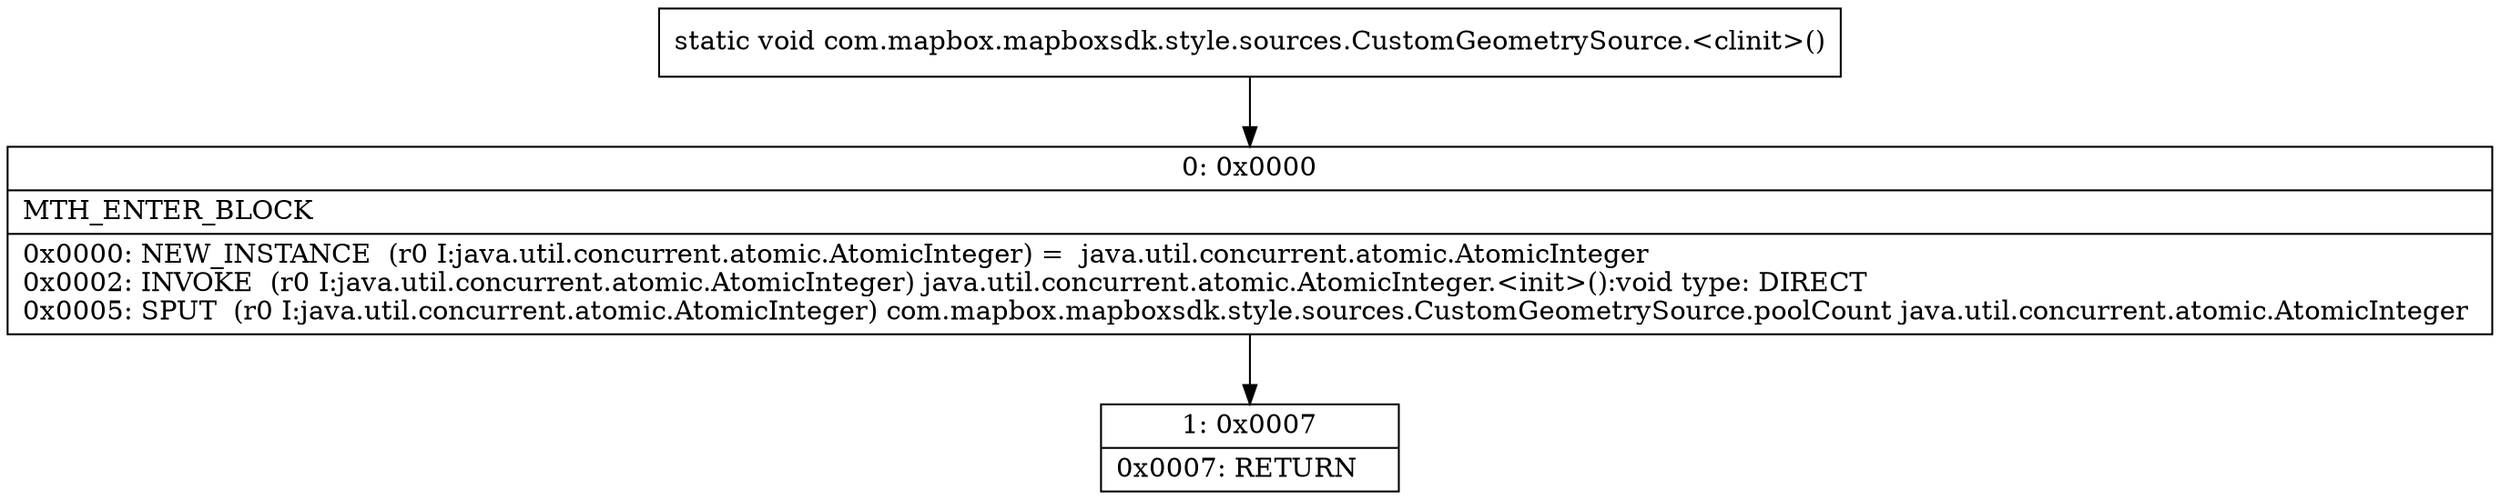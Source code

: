 digraph "CFG forcom.mapbox.mapboxsdk.style.sources.CustomGeometrySource.\<clinit\>()V" {
Node_0 [shape=record,label="{0\:\ 0x0000|MTH_ENTER_BLOCK\l|0x0000: NEW_INSTANCE  (r0 I:java.util.concurrent.atomic.AtomicInteger) =  java.util.concurrent.atomic.AtomicInteger \l0x0002: INVOKE  (r0 I:java.util.concurrent.atomic.AtomicInteger) java.util.concurrent.atomic.AtomicInteger.\<init\>():void type: DIRECT \l0x0005: SPUT  (r0 I:java.util.concurrent.atomic.AtomicInteger) com.mapbox.mapboxsdk.style.sources.CustomGeometrySource.poolCount java.util.concurrent.atomic.AtomicInteger \l}"];
Node_1 [shape=record,label="{1\:\ 0x0007|0x0007: RETURN   \l}"];
MethodNode[shape=record,label="{static void com.mapbox.mapboxsdk.style.sources.CustomGeometrySource.\<clinit\>() }"];
MethodNode -> Node_0;
Node_0 -> Node_1;
}

